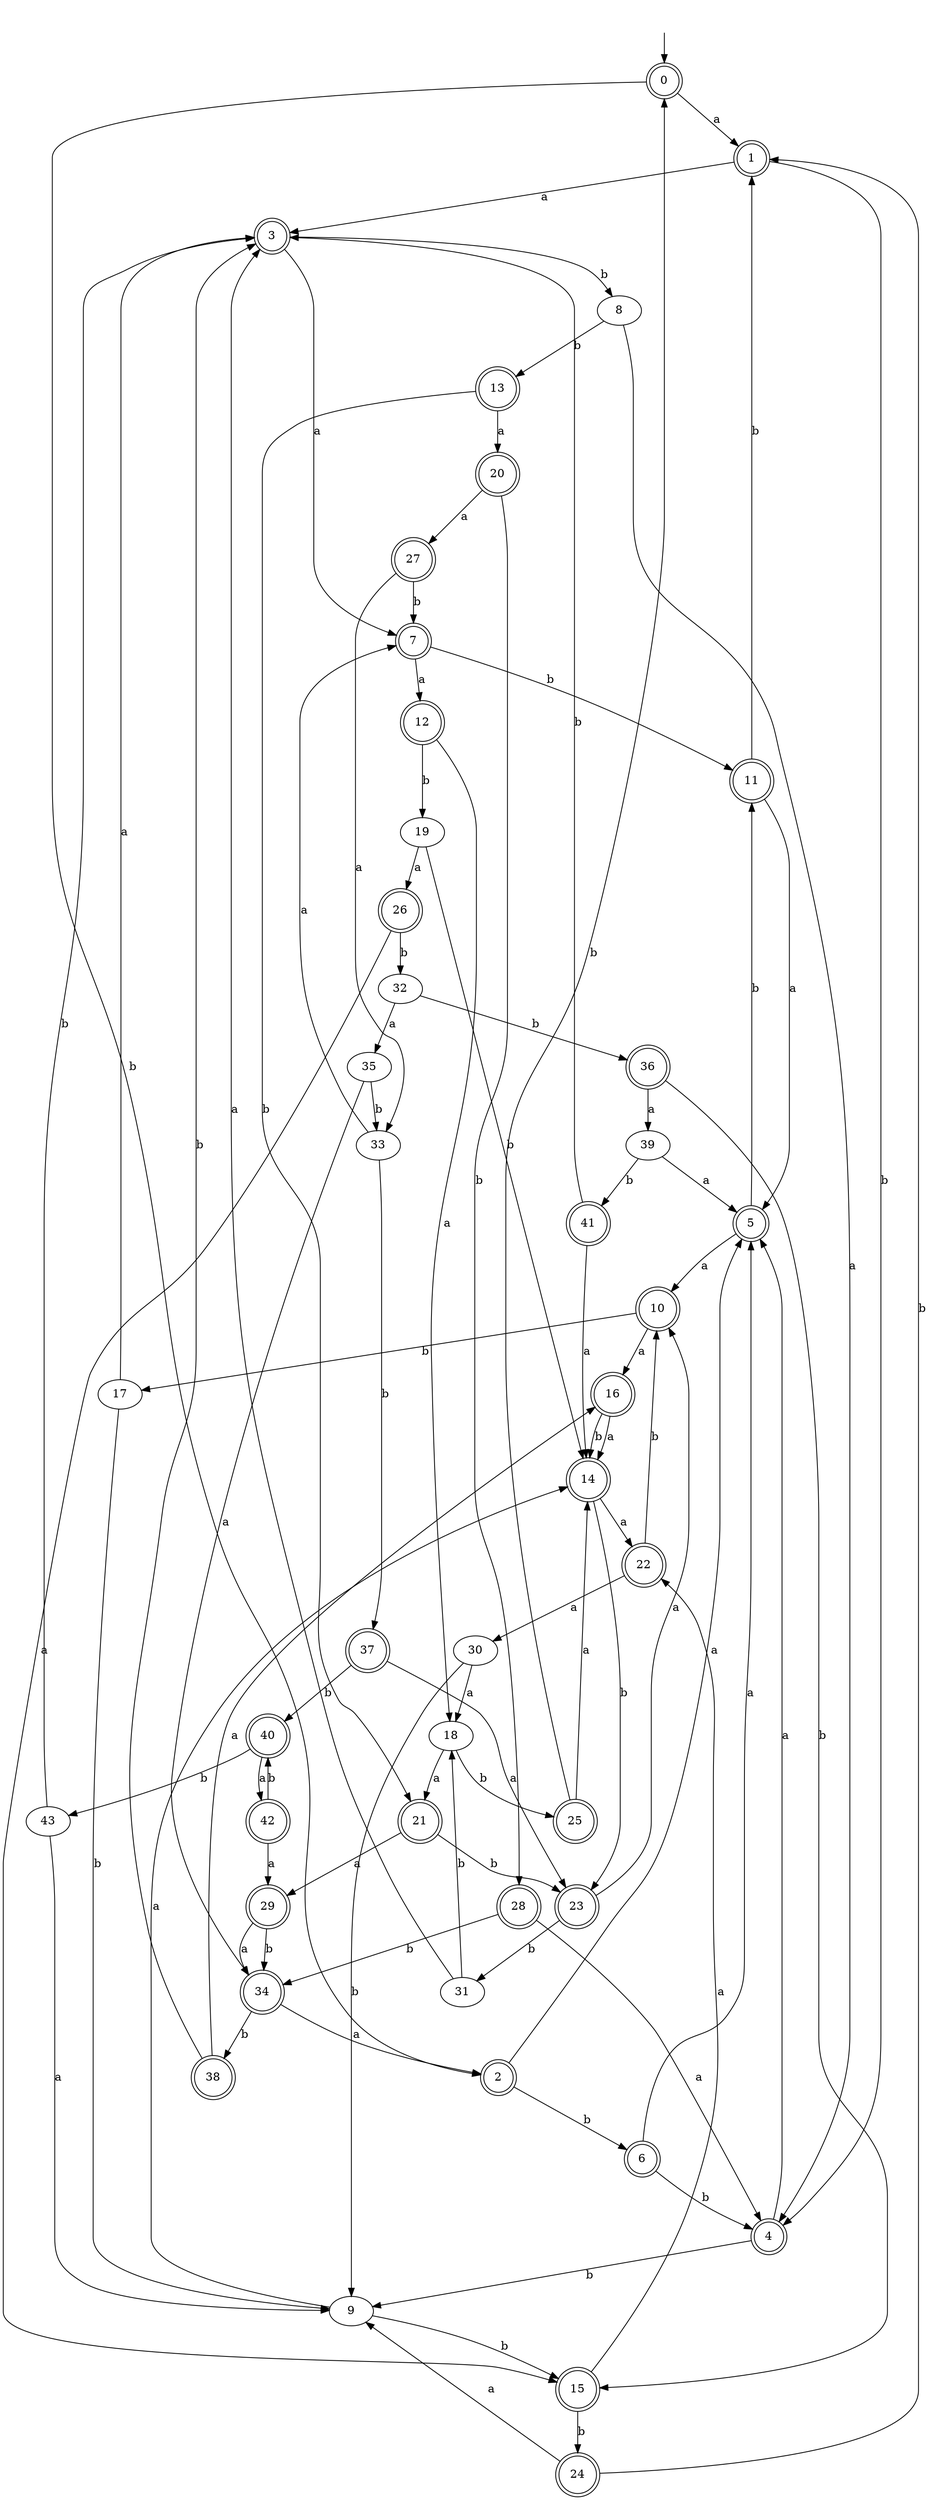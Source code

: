 digraph RandomDFA {
  __start0 [label="", shape=none];
  __start0 -> 0 [label=""];
  0 [shape=circle] [shape=doublecircle]
  0 -> 1 [label="a"]
  0 -> 2 [label="b"]
  1 [shape=doublecircle]
  1 -> 3 [label="a"]
  1 -> 4 [label="b"]
  2 [shape=doublecircle]
  2 -> 5 [label="a"]
  2 -> 6 [label="b"]
  3 [shape=doublecircle]
  3 -> 7 [label="a"]
  3 -> 8 [label="b"]
  4 [shape=doublecircle]
  4 -> 5 [label="a"]
  4 -> 9 [label="b"]
  5 [shape=doublecircle]
  5 -> 10 [label="a"]
  5 -> 11 [label="b"]
  6 [shape=doublecircle]
  6 -> 5 [label="a"]
  6 -> 4 [label="b"]
  7 [shape=doublecircle]
  7 -> 12 [label="a"]
  7 -> 11 [label="b"]
  8
  8 -> 4 [label="a"]
  8 -> 13 [label="b"]
  9
  9 -> 14 [label="a"]
  9 -> 15 [label="b"]
  10 [shape=doublecircle]
  10 -> 16 [label="a"]
  10 -> 17 [label="b"]
  11 [shape=doublecircle]
  11 -> 5 [label="a"]
  11 -> 1 [label="b"]
  12 [shape=doublecircle]
  12 -> 18 [label="a"]
  12 -> 19 [label="b"]
  13 [shape=doublecircle]
  13 -> 20 [label="a"]
  13 -> 21 [label="b"]
  14 [shape=doublecircle]
  14 -> 22 [label="a"]
  14 -> 23 [label="b"]
  15 [shape=doublecircle]
  15 -> 22 [label="a"]
  15 -> 24 [label="b"]
  16 [shape=doublecircle]
  16 -> 14 [label="a"]
  16 -> 14 [label="b"]
  17
  17 -> 3 [label="a"]
  17 -> 9 [label="b"]
  18
  18 -> 21 [label="a"]
  18 -> 25 [label="b"]
  19
  19 -> 26 [label="a"]
  19 -> 14 [label="b"]
  20 [shape=doublecircle]
  20 -> 27 [label="a"]
  20 -> 28 [label="b"]
  21 [shape=doublecircle]
  21 -> 29 [label="a"]
  21 -> 23 [label="b"]
  22 [shape=doublecircle]
  22 -> 30 [label="a"]
  22 -> 10 [label="b"]
  23 [shape=doublecircle]
  23 -> 10 [label="a"]
  23 -> 31 [label="b"]
  24 [shape=doublecircle]
  24 -> 9 [label="a"]
  24 -> 1 [label="b"]
  25 [shape=doublecircle]
  25 -> 14 [label="a"]
  25 -> 0 [label="b"]
  26 [shape=doublecircle]
  26 -> 15 [label="a"]
  26 -> 32 [label="b"]
  27 [shape=doublecircle]
  27 -> 33 [label="a"]
  27 -> 7 [label="b"]
  28 [shape=doublecircle]
  28 -> 4 [label="a"]
  28 -> 34 [label="b"]
  29 [shape=doublecircle]
  29 -> 34 [label="a"]
  29 -> 34 [label="b"]
  30
  30 -> 18 [label="a"]
  30 -> 9 [label="b"]
  31
  31 -> 3 [label="a"]
  31 -> 18 [label="b"]
  32
  32 -> 35 [label="a"]
  32 -> 36 [label="b"]
  33
  33 -> 7 [label="a"]
  33 -> 37 [label="b"]
  34 [shape=doublecircle]
  34 -> 2 [label="a"]
  34 -> 38 [label="b"]
  35
  35 -> 34 [label="a"]
  35 -> 33 [label="b"]
  36 [shape=doublecircle]
  36 -> 39 [label="a"]
  36 -> 15 [label="b"]
  37 [shape=doublecircle]
  37 -> 23 [label="a"]
  37 -> 40 [label="b"]
  38 [shape=doublecircle]
  38 -> 16 [label="a"]
  38 -> 3 [label="b"]
  39
  39 -> 5 [label="a"]
  39 -> 41 [label="b"]
  40 [shape=doublecircle]
  40 -> 42 [label="a"]
  40 -> 43 [label="b"]
  41 [shape=doublecircle]
  41 -> 14 [label="a"]
  41 -> 3 [label="b"]
  42 [shape=doublecircle]
  42 -> 29 [label="a"]
  42 -> 40 [label="b"]
  43
  43 -> 9 [label="a"]
  43 -> 3 [label="b"]
}
